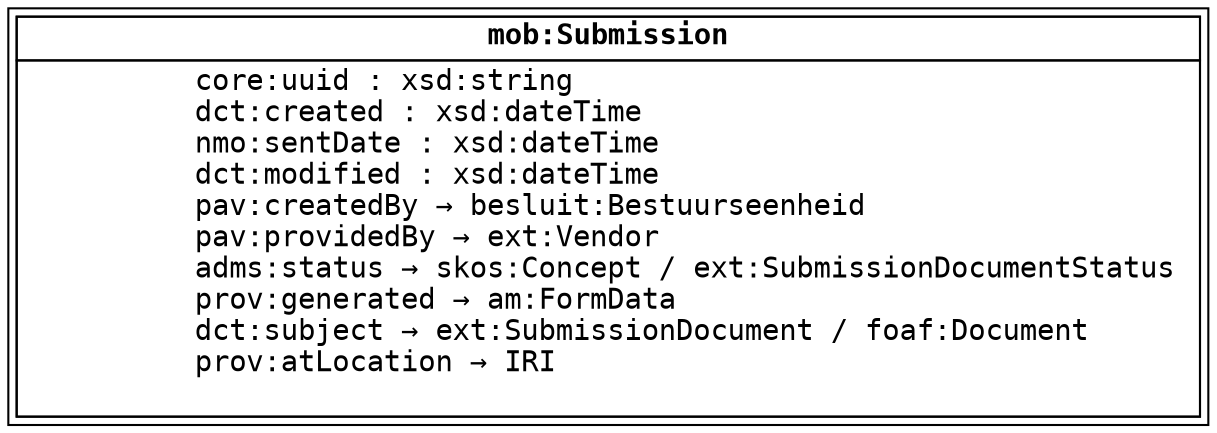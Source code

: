 digraph SubmissionData {
  node [shape="box", peripheries=2, margin=0, fontname="Monospace"];
  edge [fontname="Monospace"]
  rankdir="LR"

  Submission [label=<
    <table border="0" cellspacing="0" cellborder="1">
      <tr>
        <td><b>mob:Submission</b></td>
      </tr>
      <tr>
        <td balign="left">
          core:uuid : xsd:string <br/>
          dct:created : xsd:dateTime <br/>
          nmo:sentDate : xsd:dateTime <br/>
          dct:modified : xsd:dateTime <br/>
          pav:createdBy → besluit:Bestuurseenheid <br/>
          pav:providedBy → ext:Vendor <br/>
          adms:status → skos:Concept / ext:SubmissionDocumentStatus <br/>
          prov:generated → am:FormData <br />
          dct:subject → ext:SubmissionDocument / foaf:Document <br />
          prov:atLocation → IRI <br />
        </td>
      </tr>
    </table>
  >];
}
